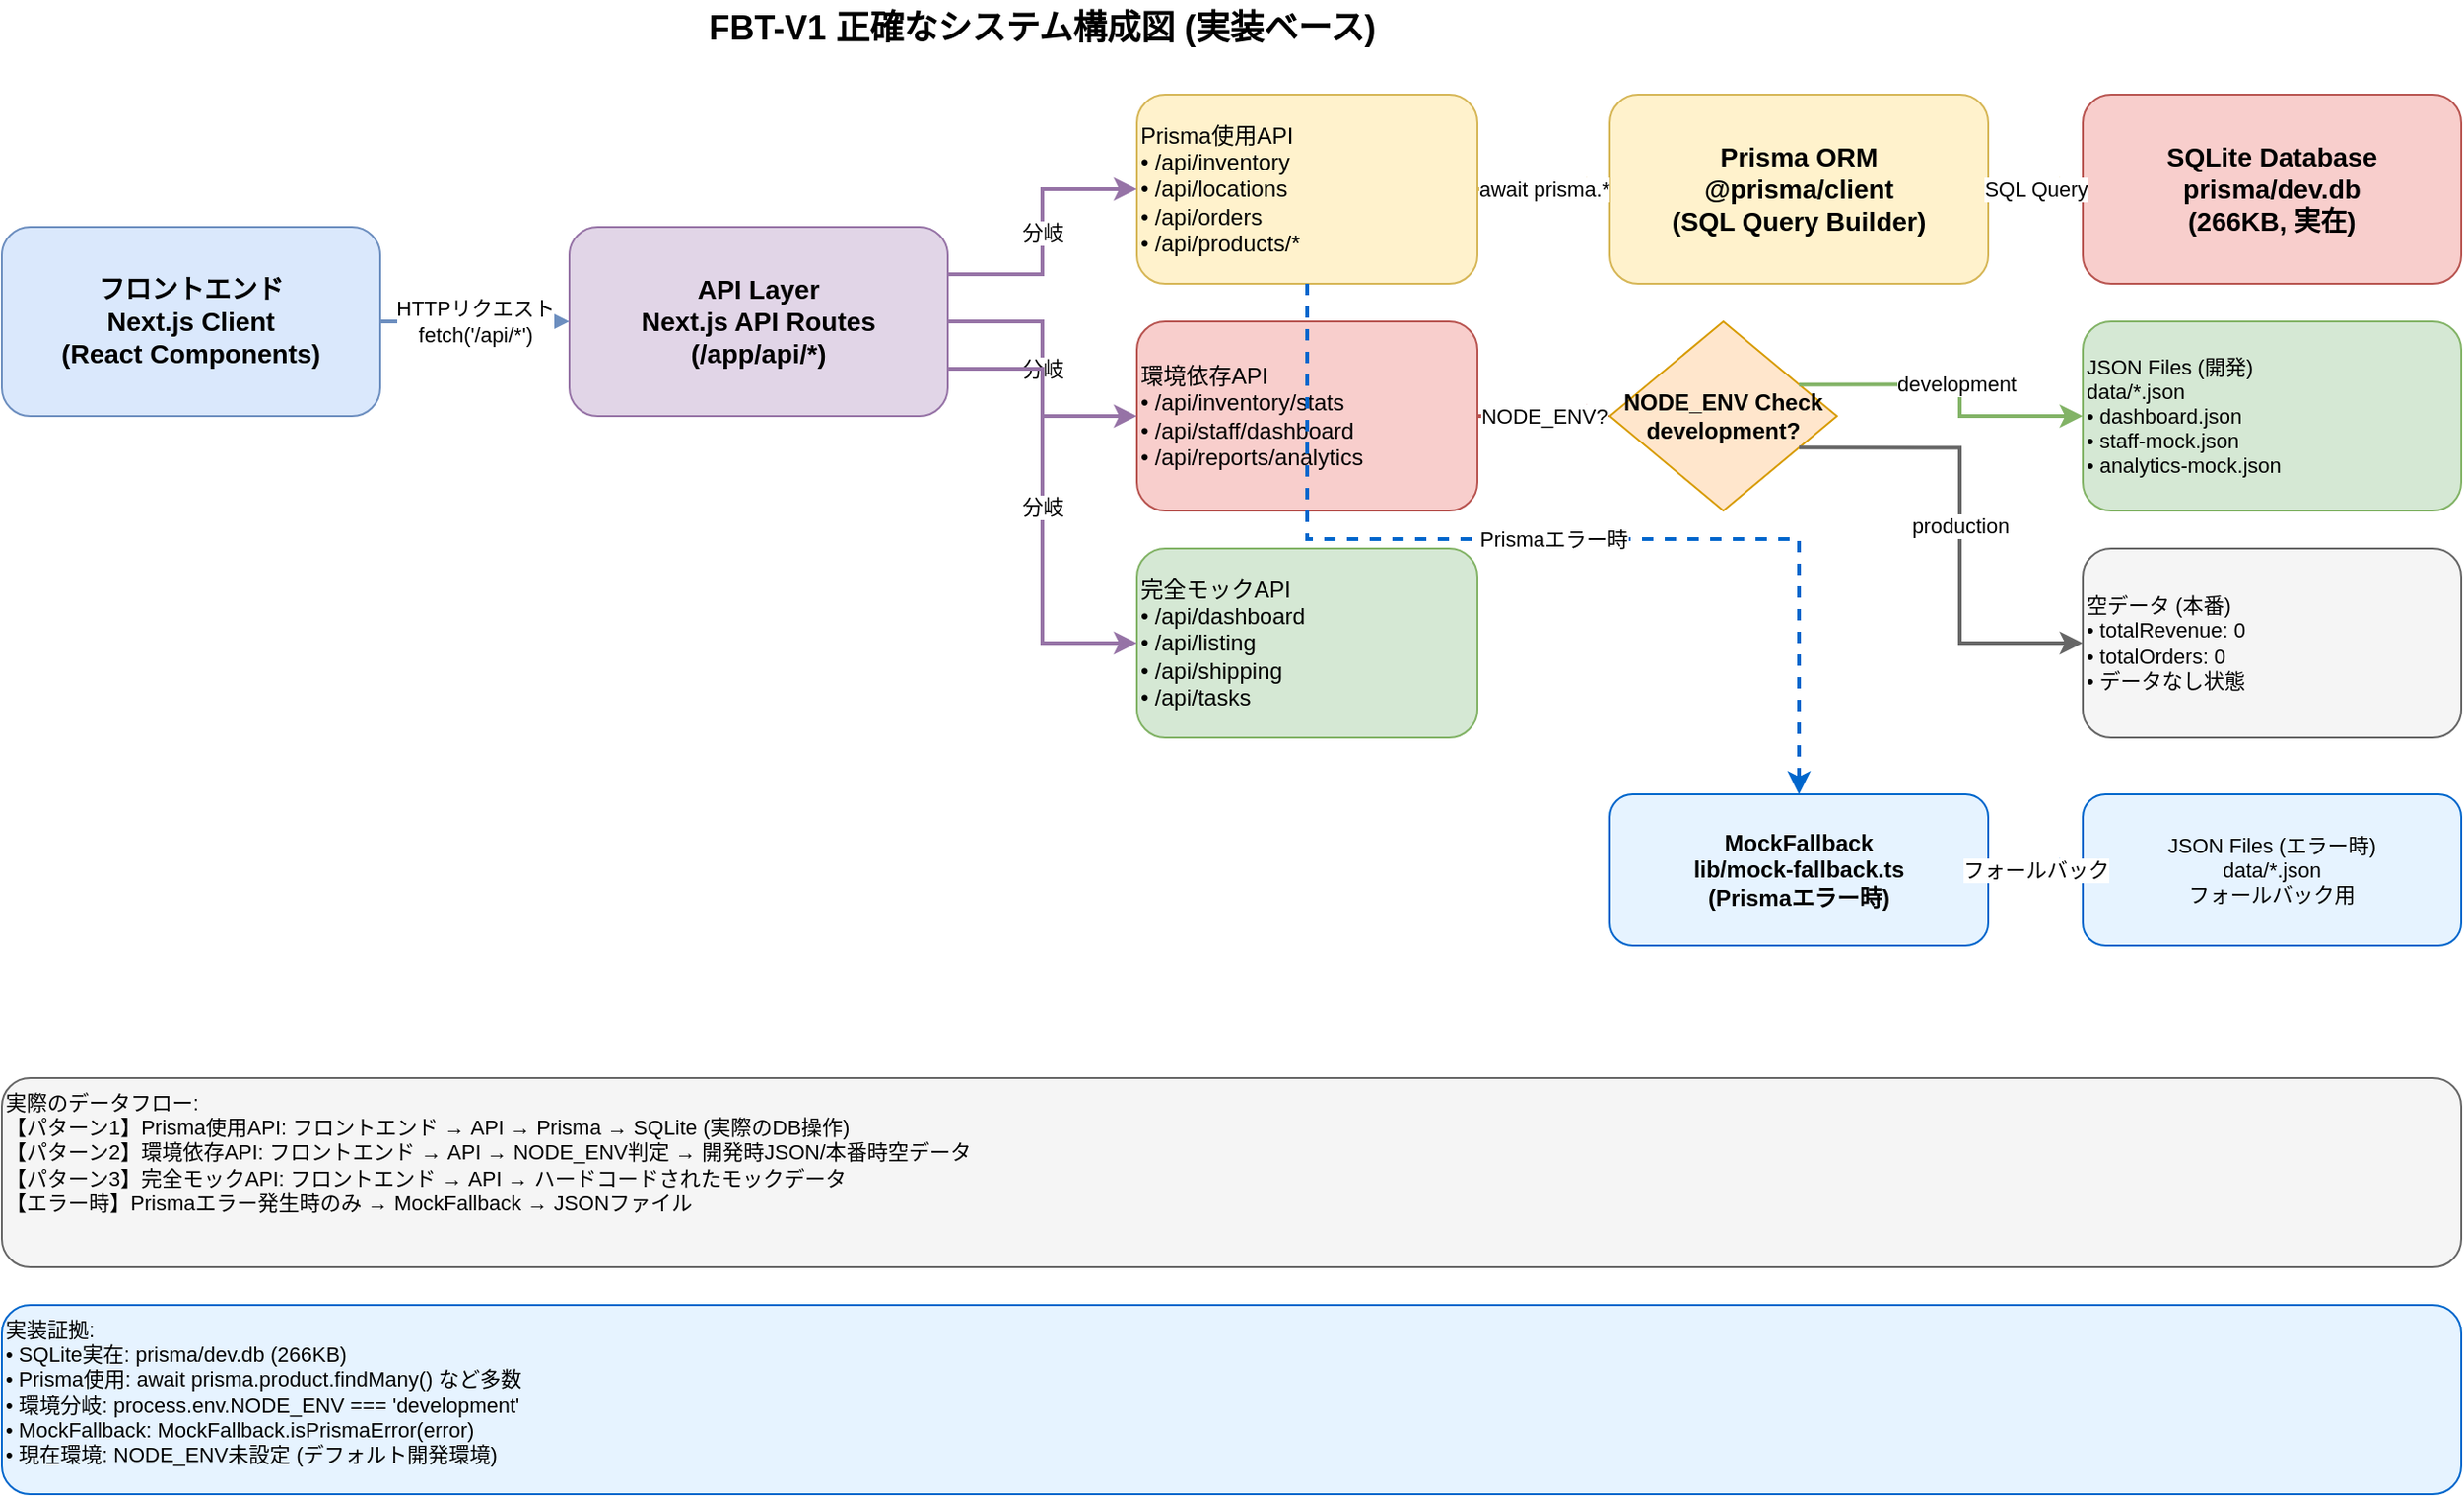 <mxfile>
    <diagram name="FBT-V1 正確なシステム構成図" id="system-architecture">
        <mxGraphModel dx="1651" dy="1191" grid="1" gridSize="10" guides="1" tooltips="1" connect="1" arrows="1" fold="1" page="1" pageScale="1" pageWidth="1400" pageHeight="900" math="0" shadow="0">
            <root>
                <mxCell id="0"/>
                <mxCell id="1" parent="0"/>
                <mxCell id="frontend" value="フロントエンド&#10;Next.js Client&#10;(React Components)" style="rounded=1;whiteSpace=wrap;html=1;fillColor=#dae8fc;strokeColor=#6c8ebf;fontSize=14;fontStyle=1;" parent="1" vertex="1">
                    <mxGeometry x="50" y="150" width="200" height="100" as="geometry"/>
                </mxCell>
                <mxCell id="api-layer" value="API Layer&#10;Next.js API Routes&#10;(/app/api/*)" style="rounded=1;whiteSpace=wrap;html=1;fillColor=#e1d5e7;strokeColor=#9673a6;fontSize=14;fontStyle=1;" vertex="1" parent="1">
                    <mxGeometry x="350" y="150" width="200" height="100" as="geometry"/>
                </mxCell>
                <mxCell id="prisma-apis" value="Prisma使用API&#10;• /api/inventory&#10;• /api/locations&#10;• /api/orders&#10;• /api/products/*" style="rounded=1;whiteSpace=wrap;html=1;fillColor=#fff2cc;strokeColor=#d6b656;fontSize=12;align=left;" vertex="1" parent="1">
                    <mxGeometry x="650" y="80" width="180" height="100" as="geometry"/>
                </mxCell>
                <mxCell id="env-apis" value="環境依存API&#10;• /api/inventory/stats&#10;• /api/staff/dashboard&#10;• /api/reports/analytics" style="rounded=1;whiteSpace=wrap;html=1;fillColor=#f8cecc;strokeColor=#b85450;fontSize=12;align=left;" vertex="1" parent="1">
                    <mxGeometry x="650" y="200" width="180" height="100" as="geometry"/>
                </mxCell>
                <mxCell id="mock-apis" value="完全モックAPI&#10;• /api/dashboard&#10;• /api/listing&#10;• /api/shipping&#10;• /api/tasks" style="rounded=1;whiteSpace=wrap;html=1;fillColor=#d5e8d4;strokeColor=#82b366;fontSize=12;align=left;" vertex="1" parent="1">
                    <mxGeometry x="650" y="320" width="180" height="100" as="geometry"/>
                </mxCell>
                <mxCell id="prisma" value="Prisma ORM&#10;@prisma/client&#10;(SQL Query Builder)" style="rounded=1;whiteSpace=wrap;html=1;fillColor=#fff2cc;strokeColor=#d6b656;fontSize=14;fontStyle=1;" parent="1" vertex="1">
                    <mxGeometry x="900" y="80" width="200" height="100" as="geometry"/>
                </mxCell>
                <mxCell id="database" value="SQLite Database&#10;prisma/dev.db&#10;(266KB, 実在)" style="rounded=1;whiteSpace=wrap;html=1;fillColor=#f8cecc;strokeColor=#b85450;fontSize=14;fontStyle=1;" parent="1" vertex="1">
                    <mxGeometry x="1150" y="80" width="200" height="100" as="geometry"/>
                </mxCell>
                <mxCell id="env-check" value="NODE_ENV Check&#10;development?" style="rhombus;whiteSpace=wrap;html=1;fillColor=#ffe6cc;strokeColor=#d79b00;fontSize=12;fontStyle=1;" vertex="1" parent="1">
                    <mxGeometry x="900" y="200" width="120" height="100" as="geometry"/>
                </mxCell>
                <mxCell id="json-dev" value="JSON Files (開発)&#10;data/*.json&#10;• dashboard.json&#10;• staff-mock.json&#10;• analytics-mock.json" style="rounded=1;whiteSpace=wrap;html=1;fillColor=#d5e8d4;strokeColor=#82b366;fontSize=11;align=left;" vertex="1" parent="1">
                    <mxGeometry x="1150" y="200" width="200" height="100" as="geometry"/>
                </mxCell>
                <mxCell id="empty-data" value="空データ (本番)&#10;• totalRevenue: 0&#10;• totalOrders: 0&#10;• データなし状態" style="rounded=1;whiteSpace=wrap;html=1;fillColor=#f5f5f5;strokeColor=#666666;fontSize=11;align=left;" vertex="1" parent="1">
                    <mxGeometry x="1150" y="320" width="200" height="100" as="geometry"/>
                </mxCell>
                <mxCell id="mock-fallback" value="MockFallback&#10;lib/mock-fallback.ts&#10;(Prismaエラー時)" style="rounded=1;whiteSpace=wrap;html=1;fillColor=#e6f3ff;strokeColor=#0066cc;fontSize=12;fontStyle=1;" vertex="1" parent="1">
                    <mxGeometry x="900" y="450" width="200" height="80" as="geometry"/>
                </mxCell>
                <mxCell id="json-fallback" value="JSON Files (エラー時)&#10;data/*.json&#10;フォールバック用" style="rounded=1;whiteSpace=wrap;html=1;fillColor=#e6f3ff;strokeColor=#0066cc;fontSize=11;" vertex="1" parent="1">
                    <mxGeometry x="1150" y="450" width="200" height="80" as="geometry"/>
                </mxCell>
                <mxCell id="arrow1" value="HTTPリクエスト&#10;fetch('/api/*')" style="edgeStyle=orthogonalEdgeStyle;rounded=0;orthogonalLoop=1;jettySize=auto;html=1;exitX=1;exitY=0.5;exitDx=0;exitDy=0;entryX=0;entryY=0.5;entryDx=0;entryDy=0;strokeWidth=2;fillColor=#dae8fc;strokeColor=#6c8ebf;" parent="1" source="frontend" target="api-layer" edge="1">
                    <mxGeometry relative="1" as="geometry"/>
                </mxCell>
                <mxCell id="arrow2" value="分岐" style="edgeStyle=orthogonalEdgeStyle;rounded=0;orthogonalLoop=1;jettySize=auto;html=1;exitX=1;exitY=0.25;exitDx=0;exitDy=0;entryX=0;entryY=0.5;entryDx=0;entryDy=0;strokeWidth=2;fillColor=#e1d5e7;strokeColor=#9673a6;" parent="1" source="api-layer" target="prisma-apis" edge="1">
                    <mxGeometry relative="1" as="geometry"/>
                </mxCell>
                <mxCell id="arrow3" value="分岐" style="edgeStyle=orthogonalEdgeStyle;rounded=0;orthogonalLoop=1;jettySize=auto;html=1;exitX=1;exitY=0.5;exitDx=0;exitDy=0;entryX=0;entryY=0.5;entryDx=0;entryDy=0;strokeWidth=2;fillColor=#e1d5e7;strokeColor=#9673a6;" parent="1" source="api-layer" target="env-apis" edge="1">
                    <mxGeometry relative="1" as="geometry"/>
                </mxCell>
                <mxCell id="arrow4" value="分岐" style="edgeStyle=orthogonalEdgeStyle;rounded=0;orthogonalLoop=1;jettySize=auto;html=1;exitX=1;exitY=0.75;exitDx=0;exitDy=0;entryX=0;entryY=0.5;entryDx=0;entryDy=0;strokeWidth=2;fillColor=#e1d5e7;strokeColor=#9673a6;" parent="1" source="api-layer" target="mock-apis" edge="1">
                    <mxGeometry relative="1" as="geometry"/>
                </mxCell>
                <mxCell id="arrow5" value="await prisma.*" style="edgeStyle=orthogonalEdgeStyle;rounded=0;orthogonalLoop=1;jettySize=auto;html=1;exitX=1;exitY=0.5;exitDx=0;exitDy=0;entryX=0;entryY=0.5;entryDx=0;entryDy=0;strokeWidth=2;fillColor=#fff2cc;strokeColor=#d6b656;" parent="1" source="prisma-apis" target="prisma" edge="1">
                    <mxGeometry relative="1" as="geometry"/>
                </mxCell>
                <mxCell id="arrow6" value="SQL Query" style="edgeStyle=orthogonalEdgeStyle;rounded=0;orthogonalLoop=1;jettySize=auto;html=1;exitX=1;exitY=0.5;exitDx=0;exitDy=0;entryX=0;entryY=0.5;entryDx=0;entryDy=0;strokeWidth=2;fillColor=#fff2cc;strokeColor=#d6b656;" parent="1" source="prisma" target="database" edge="1">
                    <mxGeometry relative="1" as="geometry"/>
                </mxCell>
                <mxCell id="arrow7" value="NODE_ENV?" style="edgeStyle=orthogonalEdgeStyle;rounded=0;orthogonalLoop=1;jettySize=auto;html=1;exitX=1;exitY=0.5;exitDx=0;exitDy=0;entryX=0;entryY=0.5;entryDx=0;entryDy=0;strokeWidth=2;fillColor=#f8cecc;strokeColor=#b85450;" parent="1" source="env-apis" target="env-check" edge="1">
                    <mxGeometry relative="1" as="geometry"/>
                </mxCell>
                <mxCell id="arrow8" value="development" style="edgeStyle=orthogonalEdgeStyle;rounded=0;orthogonalLoop=1;jettySize=auto;html=1;exitX=1;exitY=0.25;exitDx=0;exitDy=0;entryX=0;entryY=0.5;entryDx=0;entryDy=0;strokeWidth=2;fillColor=#d5e8d4;strokeColor=#82b366;" edge="1" parent="1" source="env-check" target="json-dev">
                    <mxGeometry relative="1" as="geometry"/>
                </mxCell>
                <mxCell id="arrow9" value="production" style="edgeStyle=orthogonalEdgeStyle;rounded=0;orthogonalLoop=1;jettySize=auto;html=1;exitX=1;exitY=0.75;exitDx=0;exitDy=0;entryX=0;entryY=0.5;entryDx=0;entryDy=0;strokeWidth=2;fillColor=#f5f5f5;strokeColor=#666666;" edge="1" parent="1" source="env-check" target="empty-data">
                    <mxGeometry relative="1" as="geometry"/>
                </mxCell>
                <mxCell id="arrow10" value="Prismaエラー時" style="edgeStyle=orthogonalEdgeStyle;rounded=0;orthogonalLoop=1;jettySize=auto;html=1;exitX=0.5;exitY=1;exitDx=0;exitDy=0;entryX=0.5;entryY=0;entryDx=0;entryDy=0;strokeWidth=2;fillColor=#e6f3ff;strokeColor=#0066cc;dashed=1;" edge="1" parent="1" source="prisma-apis" target="mock-fallback">
                    <mxGeometry relative="1" as="geometry"/>
                </mxCell>
                <mxCell id="arrow11" value="フォールバック" style="edgeStyle=orthogonalEdgeStyle;rounded=0;orthogonalLoop=1;jettySize=auto;html=1;exitX=1;exitY=0.5;exitDx=0;exitDy=0;entryX=0;entryY=0.5;entryDx=0;entryDy=0;strokeWidth=2;fillColor=#e6f3ff;strokeColor=#0066cc;" edge="1" parent="1" source="mock-fallback" target="json-fallback">
                    <mxGeometry relative="1" as="geometry"/>
                </mxCell>
                <mxCell id="title" value="FBT-V1 正確なシステム構成図 (実装ベース)" style="text;html=1;strokeColor=none;fillColor=none;align=center;verticalAlign=middle;whiteSpace=wrap;rounded=0;fontSize=18;fontStyle=1;" parent="1" vertex="1">
                    <mxGeometry x="400" y="30" width="400" height="30" as="geometry"/>
                </mxCell>
                <mxCell id="explanation" value="実際のデータフロー:&#10;【パターン1】Prisma使用API: フロントエンド → API → Prisma → SQLite (実際のDB操作)&#10;【パターン2】環境依存API: フロントエンド → API → NODE_ENV判定 → 開発時JSON/本番時空データ&#10;【パターン3】完全モックAPI: フロントエンド → API → ハードコードされたモックデータ&#10;【エラー時】Prismaエラー発生時のみ → MockFallback → JSONファイル" style="rounded=1;whiteSpace=wrap;html=1;fillColor=#f5f5f5;strokeColor=#666666;fontSize=11;align=left;verticalAlign=top;" parent="1" vertex="1">
                    <mxGeometry x="50" y="600" width="1300" height="100" as="geometry"/>
                </mxCell>
                <mxCell id="evidence" value="実装証拠:&#10;• SQLite実在: prisma/dev.db (266KB)&#10;• Prisma使用: await prisma.product.findMany() など多数&#10;• 環境分岐: process.env.NODE_ENV === 'development'&#10;• MockFallback: MockFallback.isPrismaError(error)&#10;• 現在環境: NODE_ENV未設定 (デフォルト開発環境)" style="rounded=1;whiteSpace=wrap;html=1;fillColor=#e6f3ff;strokeColor=#0066cc;fontSize=11;align=left;verticalAlign=top;" vertex="1" parent="1">
                    <mxGeometry x="50" y="720" width="1300" height="100" as="geometry"/>
                </mxCell>
            </root>
        </mxGraphModel>
    </diagram>
</mxfile>